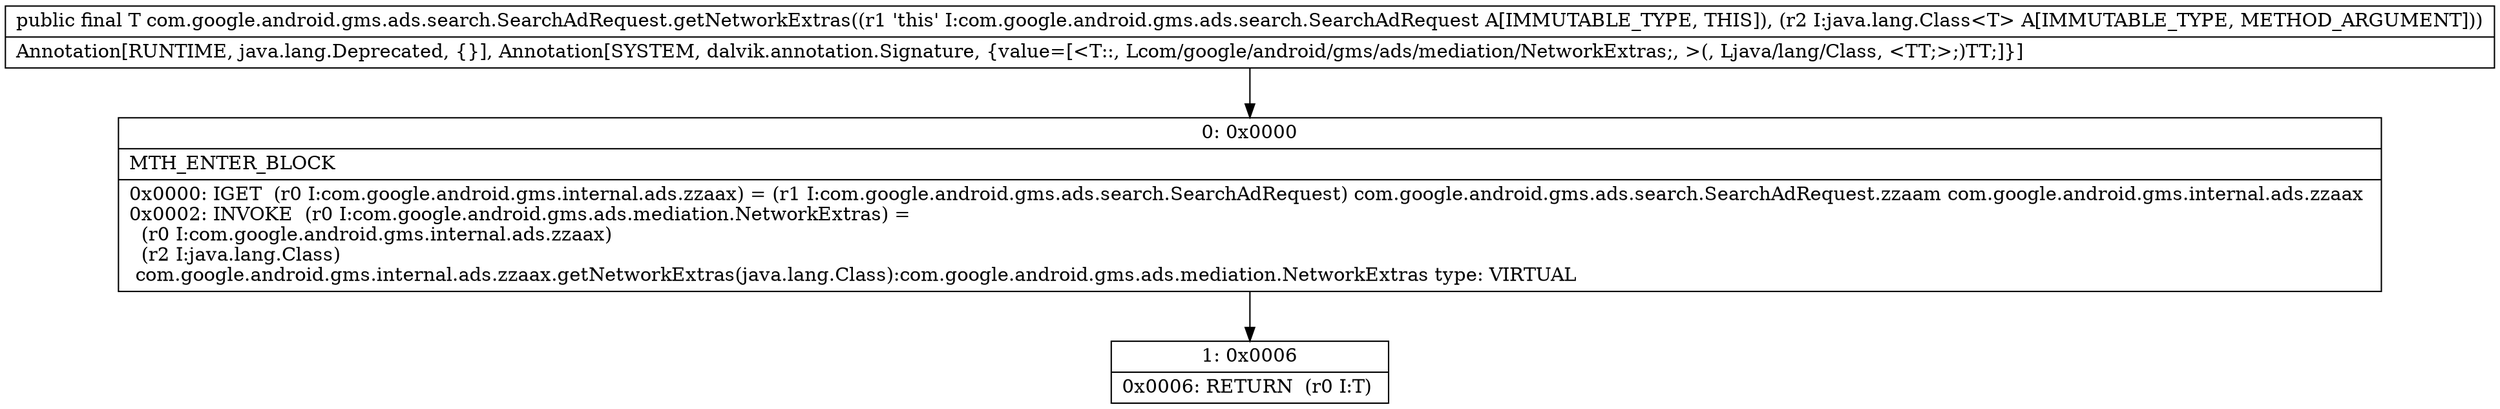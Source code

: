 digraph "CFG forcom.google.android.gms.ads.search.SearchAdRequest.getNetworkExtras(Ljava\/lang\/Class;)Lcom\/google\/android\/gms\/ads\/mediation\/NetworkExtras;" {
Node_0 [shape=record,label="{0\:\ 0x0000|MTH_ENTER_BLOCK\l|0x0000: IGET  (r0 I:com.google.android.gms.internal.ads.zzaax) = (r1 I:com.google.android.gms.ads.search.SearchAdRequest) com.google.android.gms.ads.search.SearchAdRequest.zzaam com.google.android.gms.internal.ads.zzaax \l0x0002: INVOKE  (r0 I:com.google.android.gms.ads.mediation.NetworkExtras) = \l  (r0 I:com.google.android.gms.internal.ads.zzaax)\l  (r2 I:java.lang.Class)\l com.google.android.gms.internal.ads.zzaax.getNetworkExtras(java.lang.Class):com.google.android.gms.ads.mediation.NetworkExtras type: VIRTUAL \l}"];
Node_1 [shape=record,label="{1\:\ 0x0006|0x0006: RETURN  (r0 I:T) \l}"];
MethodNode[shape=record,label="{public final T com.google.android.gms.ads.search.SearchAdRequest.getNetworkExtras((r1 'this' I:com.google.android.gms.ads.search.SearchAdRequest A[IMMUTABLE_TYPE, THIS]), (r2 I:java.lang.Class\<T\> A[IMMUTABLE_TYPE, METHOD_ARGUMENT]))  | Annotation[RUNTIME, java.lang.Deprecated, \{\}], Annotation[SYSTEM, dalvik.annotation.Signature, \{value=[\<T::, Lcom\/google\/android\/gms\/ads\/mediation\/NetworkExtras;, \>(, Ljava\/lang\/Class, \<TT;\>;)TT;]\}]\l}"];
MethodNode -> Node_0;
Node_0 -> Node_1;
}


